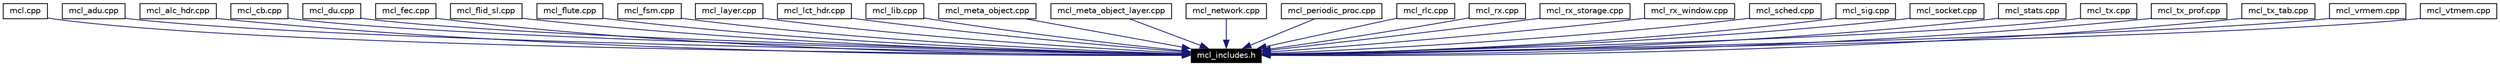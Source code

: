 digraph G
{
  edge [fontname="Helvetica",fontsize=10,labelfontname="Helvetica",labelfontsize=10];
  node [fontname="Helvetica",fontsize=10,shape=record];
  Node1 [label="mcl_includes.h",height=0.2,width=0.4,color="white", fillcolor="black", style="filled" fontcolor="white"];
  Node2 -> Node1 [color="midnightblue",fontsize=10,style="solid",fontname="Helvetica"];
  Node2 [label="mcl.cpp",height=0.2,width=0.4,color="black",URL="$mcl_8cpp.html"];
  Node3 -> Node1 [color="midnightblue",fontsize=10,style="solid",fontname="Helvetica"];
  Node3 [label="mcl_adu.cpp",height=0.2,width=0.4,color="black",URL="$mcl__adu_8cpp.html"];
  Node4 -> Node1 [color="midnightblue",fontsize=10,style="solid",fontname="Helvetica"];
  Node4 [label="mcl_alc_hdr.cpp",height=0.2,width=0.4,color="black",URL="$mcl__alc__hdr_8cpp.html"];
  Node5 -> Node1 [color="midnightblue",fontsize=10,style="solid",fontname="Helvetica"];
  Node5 [label="mcl_cb.cpp",height=0.2,width=0.4,color="black",URL="$mcl__cb_8cpp.html"];
  Node6 -> Node1 [color="midnightblue",fontsize=10,style="solid",fontname="Helvetica"];
  Node6 [label="mcl_du.cpp",height=0.2,width=0.4,color="black",URL="$mcl__du_8cpp.html"];
  Node7 -> Node1 [color="midnightblue",fontsize=10,style="solid",fontname="Helvetica"];
  Node7 [label="mcl_fec.cpp",height=0.2,width=0.4,color="black",URL="$mcl__fec_8cpp.html"];
  Node8 -> Node1 [color="midnightblue",fontsize=10,style="solid",fontname="Helvetica"];
  Node8 [label="mcl_flid_sl.cpp",height=0.2,width=0.4,color="black",URL="$mcl__flid__sl_8cpp.html"];
  Node9 -> Node1 [color="midnightblue",fontsize=10,style="solid",fontname="Helvetica"];
  Node9 [label="mcl_flute.cpp",height=0.2,width=0.4,color="black",URL="$mcl__flute_8cpp.html"];
  Node10 -> Node1 [color="midnightblue",fontsize=10,style="solid",fontname="Helvetica"];
  Node10 [label="mcl_fsm.cpp",height=0.2,width=0.4,color="black",URL="$mcl__fsm_8cpp.html"];
  Node11 -> Node1 [color="midnightblue",fontsize=10,style="solid",fontname="Helvetica"];
  Node11 [label="mcl_layer.cpp",height=0.2,width=0.4,color="black",URL="$mcl__layer_8cpp.html"];
  Node12 -> Node1 [color="midnightblue",fontsize=10,style="solid",fontname="Helvetica"];
  Node12 [label="mcl_lct_hdr.cpp",height=0.2,width=0.4,color="black",URL="$mcl__lct__hdr_8cpp.html"];
  Node13 -> Node1 [color="midnightblue",fontsize=10,style="solid",fontname="Helvetica"];
  Node13 [label="mcl_lib.cpp",height=0.2,width=0.4,color="black",URL="$mcl__lib_8cpp.html"];
  Node14 -> Node1 [color="midnightblue",fontsize=10,style="solid",fontname="Helvetica"];
  Node14 [label="mcl_meta_object.cpp",height=0.2,width=0.4,color="black",URL="$mcl__meta__object_8cpp.html"];
  Node15 -> Node1 [color="midnightblue",fontsize=10,style="solid",fontname="Helvetica"];
  Node15 [label="mcl_meta_object_layer.cpp",height=0.2,width=0.4,color="black",URL="$mcl__meta__object__layer_8cpp.html"];
  Node16 -> Node1 [color="midnightblue",fontsize=10,style="solid",fontname="Helvetica"];
  Node16 [label="mcl_network.cpp",height=0.2,width=0.4,color="black",URL="$mcl__network_8cpp.html"];
  Node17 -> Node1 [color="midnightblue",fontsize=10,style="solid",fontname="Helvetica"];
  Node17 [label="mcl_periodic_proc.cpp",height=0.2,width=0.4,color="black",URL="$mcl__periodic__proc_8cpp.html"];
  Node18 -> Node1 [color="midnightblue",fontsize=10,style="solid",fontname="Helvetica"];
  Node18 [label="mcl_rlc.cpp",height=0.2,width=0.4,color="black",URL="$mcl__rlc_8cpp.html"];
  Node19 -> Node1 [color="midnightblue",fontsize=10,style="solid",fontname="Helvetica"];
  Node19 [label="mcl_rx.cpp",height=0.2,width=0.4,color="black",URL="$mcl__rx_8cpp.html"];
  Node20 -> Node1 [color="midnightblue",fontsize=10,style="solid",fontname="Helvetica"];
  Node20 [label="mcl_rx_storage.cpp",height=0.2,width=0.4,color="black",URL="$mcl__rx__storage_8cpp.html"];
  Node21 -> Node1 [color="midnightblue",fontsize=10,style="solid",fontname="Helvetica"];
  Node21 [label="mcl_rx_window.cpp",height=0.2,width=0.4,color="black",URL="$mcl__rx__window_8cpp.html"];
  Node22 -> Node1 [color="midnightblue",fontsize=10,style="solid",fontname="Helvetica"];
  Node22 [label="mcl_sched.cpp",height=0.2,width=0.4,color="black",URL="$mcl__sched_8cpp.html"];
  Node23 -> Node1 [color="midnightblue",fontsize=10,style="solid",fontname="Helvetica"];
  Node23 [label="mcl_sig.cpp",height=0.2,width=0.4,color="black",URL="$mcl__sig_8cpp.html"];
  Node24 -> Node1 [color="midnightblue",fontsize=10,style="solid",fontname="Helvetica"];
  Node24 [label="mcl_socket.cpp",height=0.2,width=0.4,color="black",URL="$mcl__socket_8cpp.html"];
  Node25 -> Node1 [color="midnightblue",fontsize=10,style="solid",fontname="Helvetica"];
  Node25 [label="mcl_stats.cpp",height=0.2,width=0.4,color="black",URL="$mcl__stats_8cpp.html"];
  Node26 -> Node1 [color="midnightblue",fontsize=10,style="solid",fontname="Helvetica"];
  Node26 [label="mcl_tx.cpp",height=0.2,width=0.4,color="black",URL="$mcl__tx_8cpp.html"];
  Node27 -> Node1 [color="midnightblue",fontsize=10,style="solid",fontname="Helvetica"];
  Node27 [label="mcl_tx_prof.cpp",height=0.2,width=0.4,color="black",URL="$mcl__tx__prof_8cpp.html"];
  Node28 -> Node1 [color="midnightblue",fontsize=10,style="solid",fontname="Helvetica"];
  Node28 [label="mcl_tx_tab.cpp",height=0.2,width=0.4,color="black",URL="$mcl__tx__tab_8cpp.html"];
  Node29 -> Node1 [color="midnightblue",fontsize=10,style="solid",fontname="Helvetica"];
  Node29 [label="mcl_vrmem.cpp",height=0.2,width=0.4,color="black",URL="$mcl__vrmem_8cpp.html"];
  Node30 -> Node1 [color="midnightblue",fontsize=10,style="solid",fontname="Helvetica"];
  Node30 [label="mcl_vtmem.cpp",height=0.2,width=0.4,color="black",URL="$mcl__vtmem_8cpp.html"];
}
